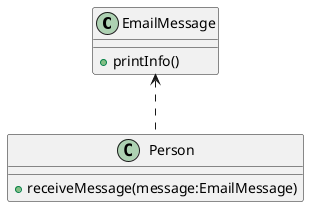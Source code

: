 @startuml
class EmailMessage {
    + printInfo()
}
class Person {
    + receiveMessage(message:EmailMessage)
}
EmailMessage <.. Person
@enduml